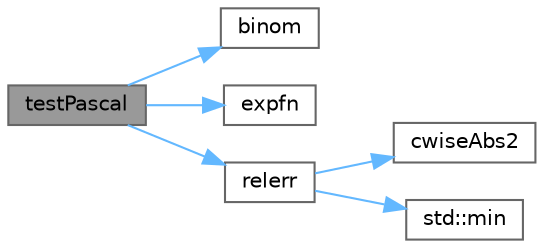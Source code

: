 digraph "testPascal"
{
 // LATEX_PDF_SIZE
  bgcolor="transparent";
  edge [fontname=Helvetica,fontsize=10,labelfontname=Helvetica,labelfontsize=10];
  node [fontname=Helvetica,fontsize=10,shape=box,height=0.2,width=0.4];
  rankdir="LR";
  Node1 [id="Node000001",label="testPascal",height=0.2,width=0.4,color="gray40", fillcolor="grey60", style="filled", fontcolor="black",tooltip=" "];
  Node1 -> Node2 [id="edge6_Node000001_Node000002",color="steelblue1",style="solid",tooltip=" "];
  Node2 [id="Node000002",label="binom",height=0.2,width=0.4,color="grey40", fillcolor="white", style="filled",URL="$matrix__exponential_8cpp.html#a08ab90152e0cc39699cc39f768ad43f0",tooltip=" "];
  Node1 -> Node3 [id="edge7_Node000001_Node000003",color="steelblue1",style="solid",tooltip=" "];
  Node3 [id="Node000003",label="expfn",height=0.2,width=0.4,color="grey40", fillcolor="white", style="filled",URL="$_matrix_function_8cpp.html#a98596761dff1b552afc1be7a4e5ba3e5",tooltip=" "];
  Node1 -> Node4 [id="edge8_Node000001_Node000004",color="steelblue1",style="solid",tooltip=" "];
  Node4 [id="Node000004",label="relerr",height=0.2,width=0.4,color="grey40", fillcolor="white", style="filled",URL="$matrix__functions_8h.html#af00b1950169db55b14a3a4abd7b9ee7b",tooltip=" "];
  Node4 -> Node5 [id="edge9_Node000004_Node000005",color="steelblue1",style="solid",tooltip=" "];
  Node5 [id="Node000005",label="cwiseAbs2",height=0.2,width=0.4,color="grey40", fillcolor="white", style="filled",URL="$_matrix_cwise_unary_ops_8h.html#a426713f88e0c1c0d6626fbadced4e9d7",tooltip=" "];
  Node4 -> Node6 [id="edge10_Node000004_Node000006",color="steelblue1",style="solid",tooltip=" "];
  Node6 [id="Node000006",label="std::min",height=0.2,width=0.4,color="grey40", fillcolor="white", style="filled",URL="$namespacestd.html#ac7b9885417769949d76890454b6d072e",tooltip=" "];
}

